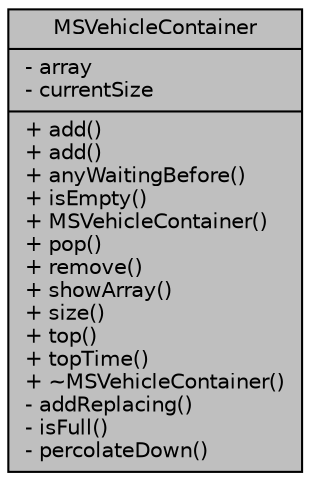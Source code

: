 digraph "MSVehicleContainer"
{
  edge [fontname="Helvetica",fontsize="10",labelfontname="Helvetica",labelfontsize="10"];
  node [fontname="Helvetica",fontsize="10",shape=record];
  Node1 [label="{MSVehicleContainer\n|- array\l- currentSize\l|+ add()\l+ add()\l+ anyWaitingBefore()\l+ isEmpty()\l+ MSVehicleContainer()\l+ pop()\l+ remove()\l+ showArray()\l+ size()\l+ top()\l+ topTime()\l+ ~MSVehicleContainer()\l- addReplacing()\l- isFull()\l- percolateDown()\l}",height=0.2,width=0.4,color="black", fillcolor="grey75", style="filled", fontcolor="black"];
}
